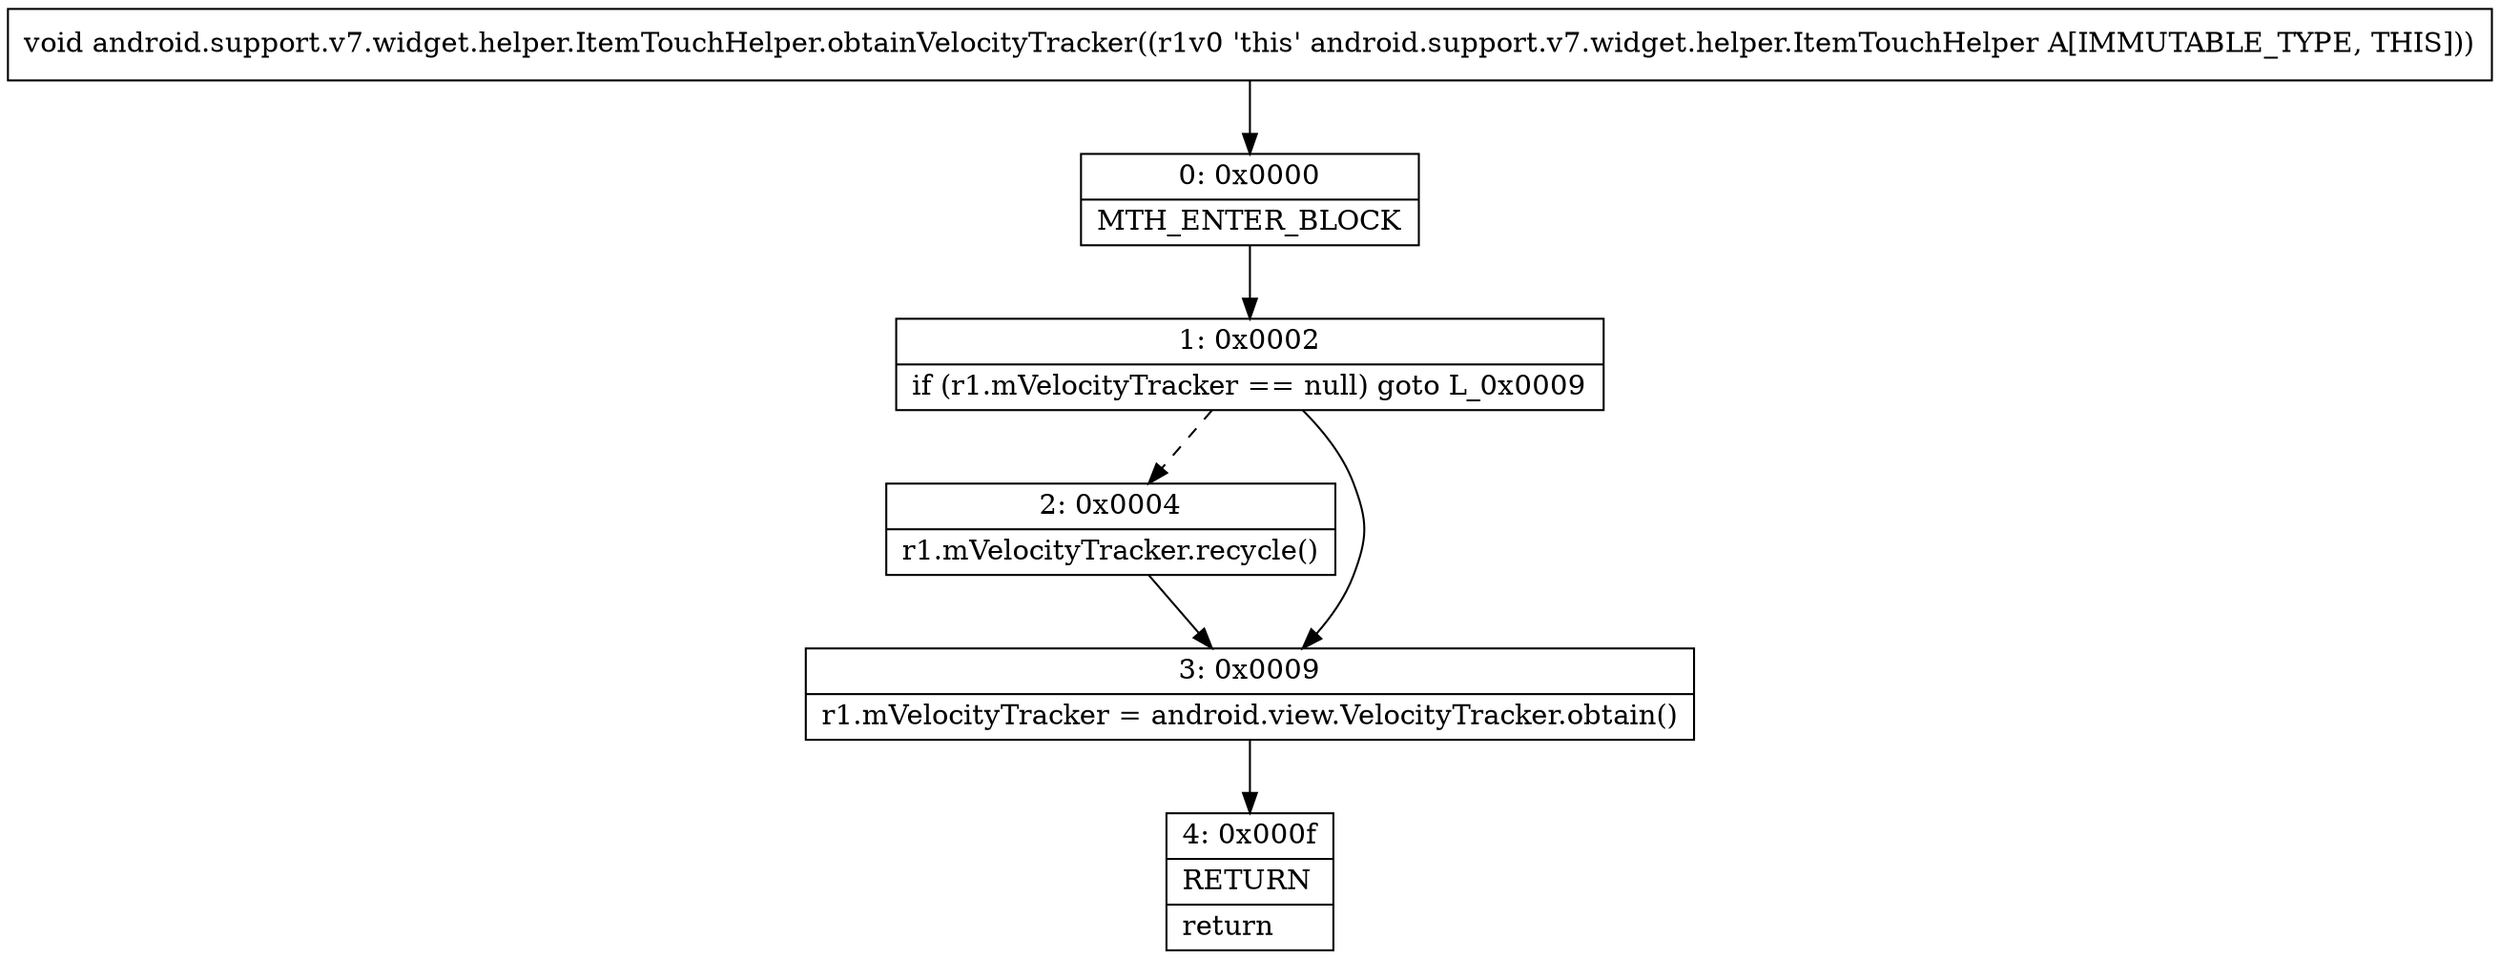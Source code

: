 digraph "CFG forandroid.support.v7.widget.helper.ItemTouchHelper.obtainVelocityTracker()V" {
Node_0 [shape=record,label="{0\:\ 0x0000|MTH_ENTER_BLOCK\l}"];
Node_1 [shape=record,label="{1\:\ 0x0002|if (r1.mVelocityTracker == null) goto L_0x0009\l}"];
Node_2 [shape=record,label="{2\:\ 0x0004|r1.mVelocityTracker.recycle()\l}"];
Node_3 [shape=record,label="{3\:\ 0x0009|r1.mVelocityTracker = android.view.VelocityTracker.obtain()\l}"];
Node_4 [shape=record,label="{4\:\ 0x000f|RETURN\l|return\l}"];
MethodNode[shape=record,label="{void android.support.v7.widget.helper.ItemTouchHelper.obtainVelocityTracker((r1v0 'this' android.support.v7.widget.helper.ItemTouchHelper A[IMMUTABLE_TYPE, THIS])) }"];
MethodNode -> Node_0;
Node_0 -> Node_1;
Node_1 -> Node_2[style=dashed];
Node_1 -> Node_3;
Node_2 -> Node_3;
Node_3 -> Node_4;
}

